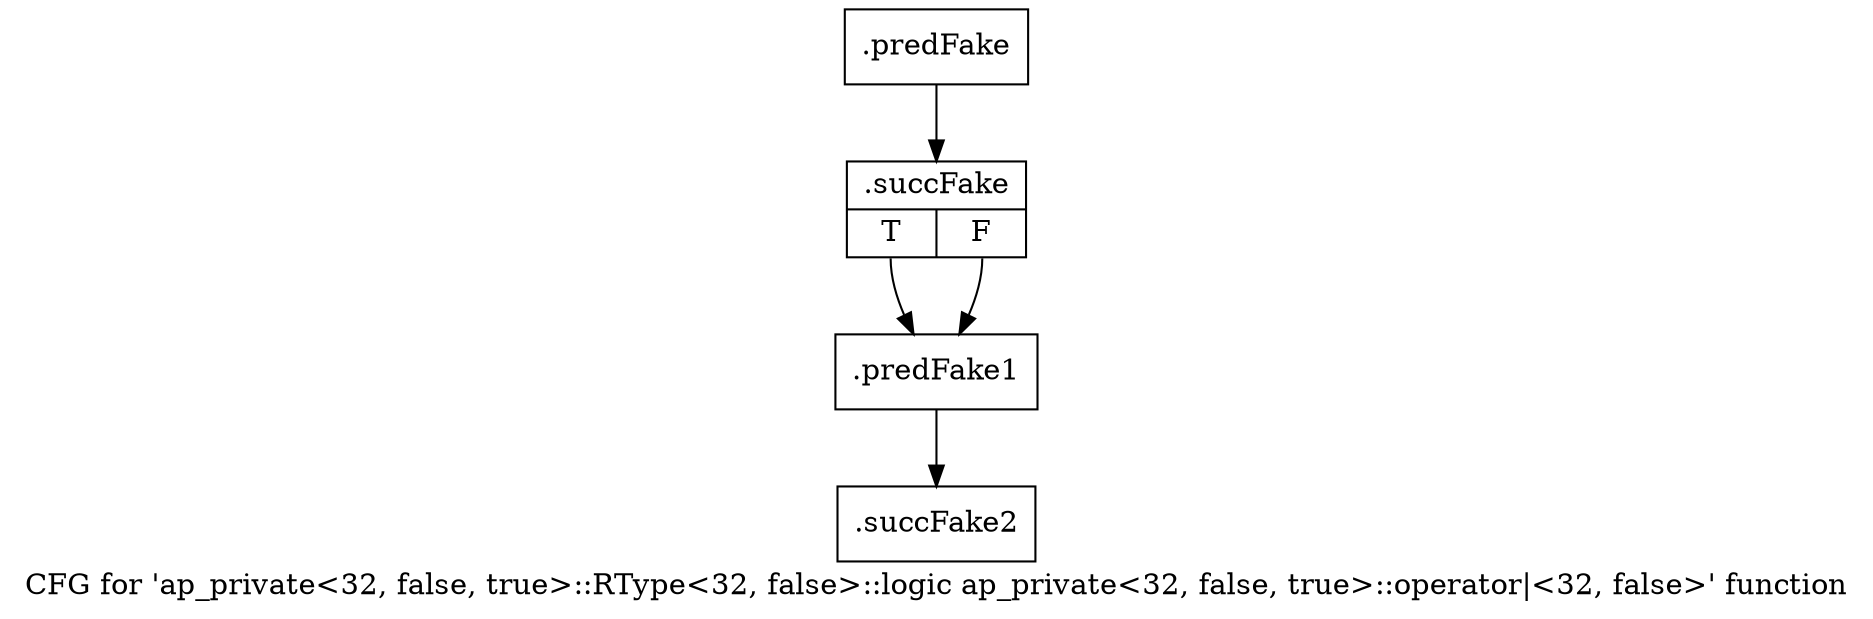 digraph "CFG for 'ap_private\<32, false, true\>::RType\<32, false\>::logic ap_private\<32, false, true\>::operator\|\<32, false\>' function" {
	label="CFG for 'ap_private\<32, false, true\>::RType\<32, false\>::logic ap_private\<32, false, true\>::operator\|\<32, false\>' function";

	Node0x5d7ff80 [shape=record,filename="",linenumber="",label="{.predFake}"];
	Node0x5d7ff80 -> Node0x6285570[ callList="" memoryops="" filename="/mnt/xilinx/Vitis_HLS/2021.2/include/etc/ap_private.h" execusionnum="2031"];
	Node0x6285570 [shape=record,filename="/mnt/xilinx/Vitis_HLS/2021.2/include/etc/ap_private.h",linenumber="2047",label="{.succFake|{<s0>T|<s1>F}}"];
	Node0x6285570:s0 -> Node0x5d80c90;
	Node0x6285570:s1 -> Node0x5d80c90[ callList="" memoryops="" filename="/mnt/xilinx/Vitis_HLS/2021.2/include/etc/ap_private.h" execusionnum="2031"];
	Node0x5d80c90 [shape=record,filename="/mnt/xilinx/Vitis_HLS/2021.2/include/etc/ap_private.h",linenumber="2051",label="{.predFake1}"];
	Node0x5d80c90 -> Node0x62856d0[ callList="" memoryops="" filename="/mnt/xilinx/Vitis_HLS/2021.2/include/etc/ap_private.h" execusionnum="4062"];
	Node0x62856d0 [shape=record,filename="/mnt/xilinx/Vitis_HLS/2021.2/include/etc/ap_private.h",linenumber="2051",label="{.succFake2}"];
}
